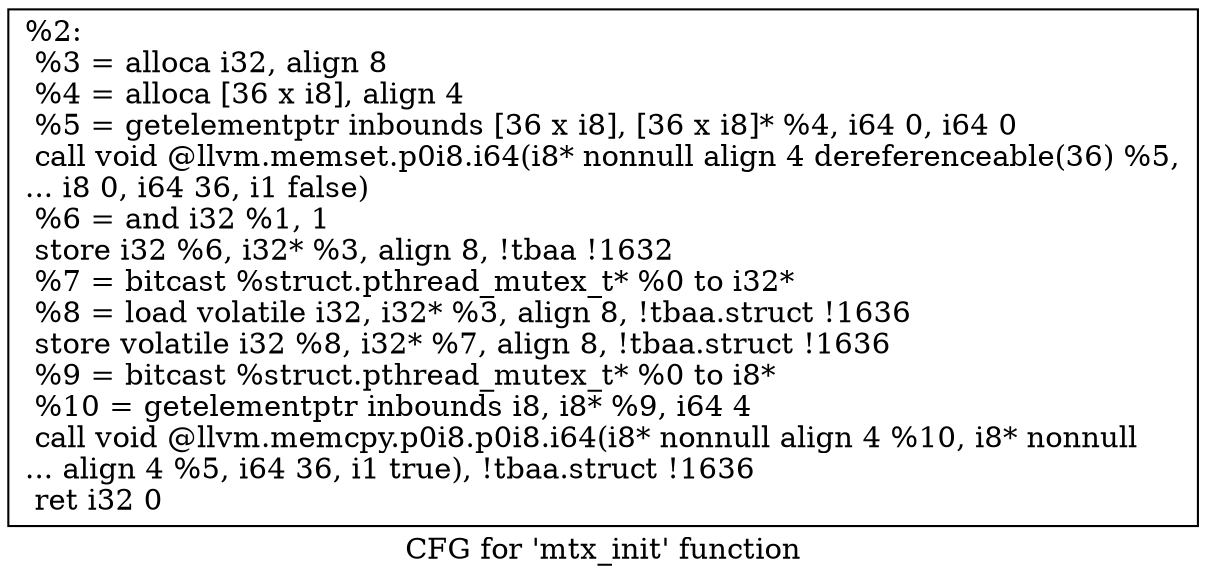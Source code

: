 digraph "CFG for 'mtx_init' function" {
	label="CFG for 'mtx_init' function";

	Node0x1c75890 [shape=record,label="{%2:\l  %3 = alloca i32, align 8\l  %4 = alloca [36 x i8], align 4\l  %5 = getelementptr inbounds [36 x i8], [36 x i8]* %4, i64 0, i64 0\l  call void @llvm.memset.p0i8.i64(i8* nonnull align 4 dereferenceable(36) %5,\l... i8 0, i64 36, i1 false)\l  %6 = and i32 %1, 1\l  store i32 %6, i32* %3, align 8, !tbaa !1632\l  %7 = bitcast %struct.pthread_mutex_t* %0 to i32*\l  %8 = load volatile i32, i32* %3, align 8, !tbaa.struct !1636\l  store volatile i32 %8, i32* %7, align 8, !tbaa.struct !1636\l  %9 = bitcast %struct.pthread_mutex_t* %0 to i8*\l  %10 = getelementptr inbounds i8, i8* %9, i64 4\l  call void @llvm.memcpy.p0i8.p0i8.i64(i8* nonnull align 4 %10, i8* nonnull\l... align 4 %5, i64 36, i1 true), !tbaa.struct !1636\l  ret i32 0\l}"];
}
